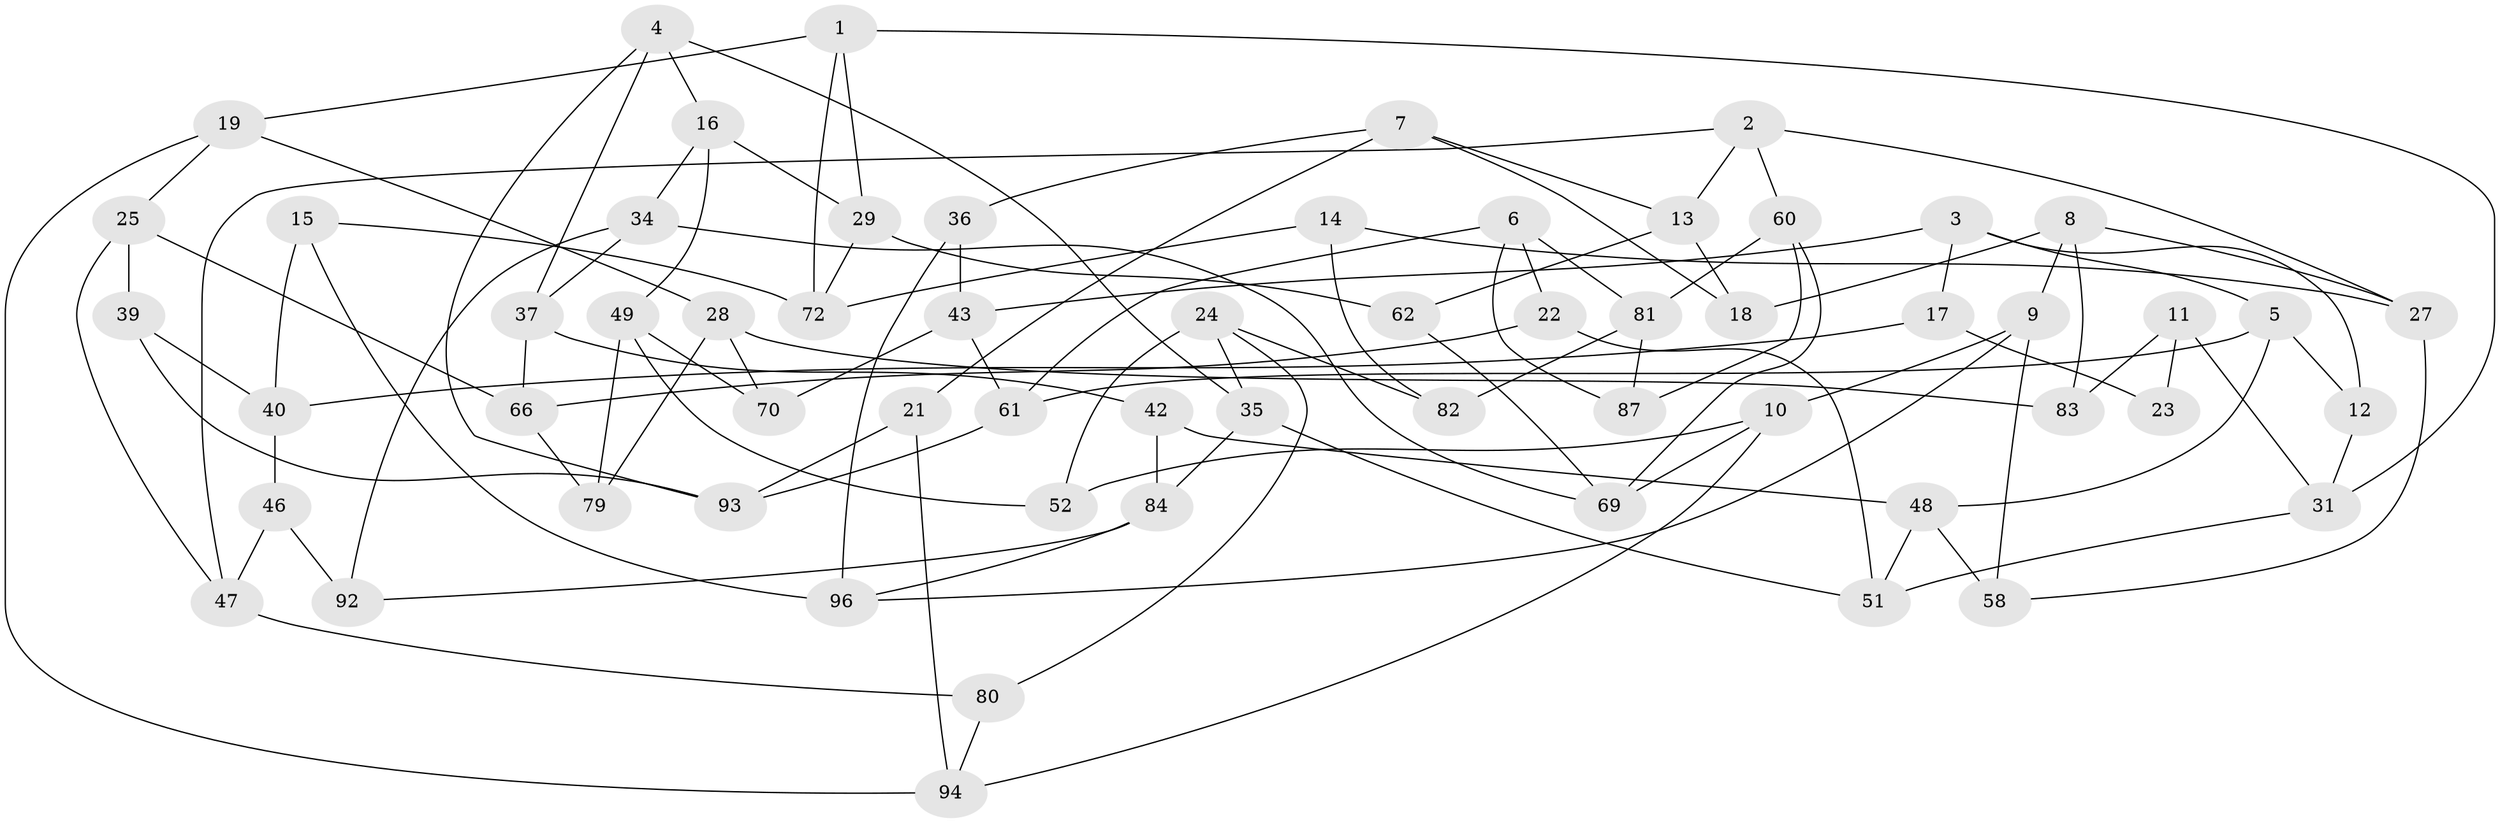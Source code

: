 // original degree distribution, {3: 1.0}
// Generated by graph-tools (version 1.1) at 2025/39/02/21/25 10:39:00]
// undirected, 61 vertices, 110 edges
graph export_dot {
graph [start="1"]
  node [color=gray90,style=filled];
  1 [super="+56"];
  2 [super="+33"];
  3 [super="+76"];
  4 [super="+74"];
  5 [super="+63"];
  6 [super="+32"];
  7 [super="+53"];
  8 [super="+44"];
  9 [super="+20"];
  10 [super="+67"];
  11 [super="+89"];
  12;
  13 [super="+26"];
  14;
  15;
  16 [super="+30"];
  17;
  18;
  19 [super="+45"];
  21;
  22;
  23;
  24 [super="+41"];
  25 [super="+100"];
  27 [super="+55"];
  28 [super="+73"];
  29 [super="+57"];
  31 [super="+50"];
  34 [super="+38"];
  35 [super="+97"];
  36;
  37 [super="+71"];
  39;
  40 [super="+59"];
  42;
  43 [super="+88"];
  46;
  47 [super="+77"];
  48 [super="+90"];
  49 [super="+54"];
  51 [super="+75"];
  52;
  58;
  60 [super="+65"];
  61 [super="+64"];
  62;
  66 [super="+68"];
  69 [super="+85"];
  70;
  72 [super="+78"];
  79;
  80;
  81 [super="+91"];
  82;
  83;
  84 [super="+86"];
  87;
  92;
  93 [super="+95"];
  94 [super="+98"];
  96 [super="+99"];
  1 -- 19;
  1 -- 72;
  1 -- 29;
  1 -- 31;
  2 -- 60;
  2 -- 13;
  2 -- 47;
  2 -- 27;
  3 -- 17;
  3 -- 43;
  3 -- 12;
  3 -- 5;
  4 -- 16;
  4 -- 35;
  4 -- 93;
  4 -- 37;
  5 -- 12;
  5 -- 61;
  5 -- 48;
  6 -- 87;
  6 -- 81;
  6 -- 61;
  6 -- 22;
  7 -- 36;
  7 -- 18;
  7 -- 21;
  7 -- 13;
  8 -- 83;
  8 -- 18;
  8 -- 27;
  8 -- 9;
  9 -- 58;
  9 -- 10;
  9 -- 96;
  10 -- 52;
  10 -- 69;
  10 -- 94;
  11 -- 23 [weight=2];
  11 -- 31;
  11 -- 83;
  12 -- 31;
  13 -- 18;
  13 -- 62;
  14 -- 82;
  14 -- 27;
  14 -- 72;
  15 -- 96;
  15 -- 72;
  15 -- 40;
  16 -- 34;
  16 -- 29;
  16 -- 49;
  17 -- 23;
  17 -- 40;
  19 -- 94;
  19 -- 25;
  19 -- 28;
  21 -- 93;
  21 -- 94;
  22 -- 66;
  22 -- 51;
  24 -- 52;
  24 -- 35;
  24 -- 82;
  24 -- 80;
  25 -- 39;
  25 -- 66;
  25 -- 47;
  27 -- 58;
  28 -- 79;
  28 -- 83;
  28 -- 70;
  29 -- 72;
  29 -- 62;
  31 -- 51;
  34 -- 92;
  34 -- 69;
  34 -- 37;
  35 -- 51;
  35 -- 84;
  36 -- 96;
  36 -- 43;
  37 -- 42;
  37 -- 66;
  39 -- 40;
  39 -- 93;
  40 -- 46;
  42 -- 84;
  42 -- 48;
  43 -- 61;
  43 -- 70;
  46 -- 92;
  46 -- 47;
  47 -- 80;
  48 -- 58;
  48 -- 51;
  49 -- 79;
  49 -- 52;
  49 -- 70;
  60 -- 69;
  60 -- 81;
  60 -- 87;
  61 -- 93;
  62 -- 69;
  66 -- 79;
  80 -- 94;
  81 -- 82;
  81 -- 87;
  84 -- 96;
  84 -- 92;
}

